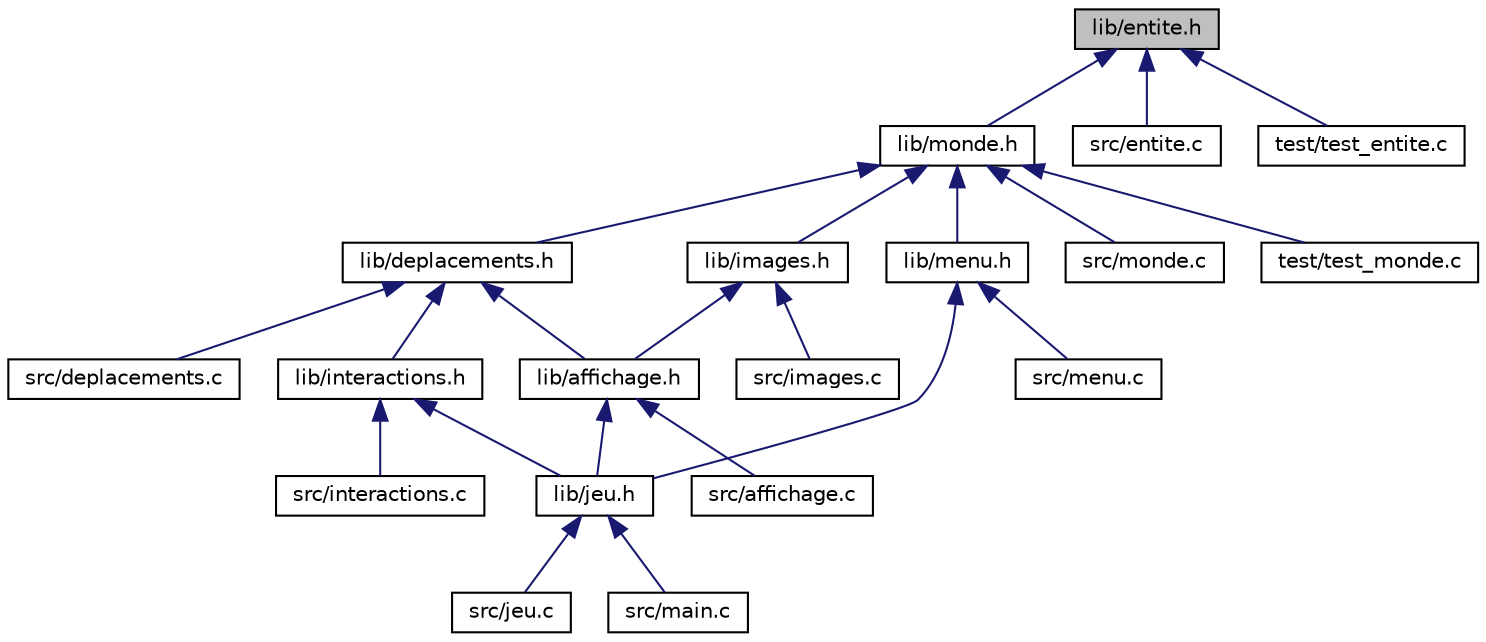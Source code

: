 digraph "lib/entite.h"
{
 // LATEX_PDF_SIZE
  edge [fontname="Helvetica",fontsize="10",labelfontname="Helvetica",labelfontsize="10"];
  node [fontname="Helvetica",fontsize="10",shape=record];
  Node1 [label="lib/entite.h",height=0.2,width=0.4,color="black", fillcolor="grey75", style="filled", fontcolor="black",tooltip="header des entités"];
  Node1 -> Node2 [dir="back",color="midnightblue",fontsize="10",style="solid",fontname="Helvetica"];
  Node2 [label="lib/monde.h",height=0.2,width=0.4,color="black", fillcolor="white", style="filled",URL="$monde_8h.html",tooltip="header du monde"];
  Node2 -> Node3 [dir="back",color="midnightblue",fontsize="10",style="solid",fontname="Helvetica"];
  Node3 [label="lib/images.h",height=0.2,width=0.4,color="black", fillcolor="white", style="filled",URL="$images_8h.html",tooltip="header des images"];
  Node3 -> Node4 [dir="back",color="midnightblue",fontsize="10",style="solid",fontname="Helvetica"];
  Node4 [label="lib/affichage.h",height=0.2,width=0.4,color="black", fillcolor="white", style="filled",URL="$affichage_8h.html",tooltip="header des affichages"];
  Node4 -> Node5 [dir="back",color="midnightblue",fontsize="10",style="solid",fontname="Helvetica"];
  Node5 [label="src/affichage.c",height=0.2,width=0.4,color="black", fillcolor="white", style="filled",URL="$affichage_8c.html",tooltip="affichage des différents états du jeu"];
  Node4 -> Node6 [dir="back",color="midnightblue",fontsize="10",style="solid",fontname="Helvetica"];
  Node6 [label="lib/jeu.h",height=0.2,width=0.4,color="black", fillcolor="white", style="filled",URL="$jeu_8h.html",tooltip="header du jeu"];
  Node6 -> Node7 [dir="back",color="midnightblue",fontsize="10",style="solid",fontname="Helvetica"];
  Node7 [label="src/jeu.c",height=0.2,width=0.4,color="black", fillcolor="white", style="filled",URL="$jeu_8c.html",tooltip="gestion du jeu"];
  Node6 -> Node8 [dir="back",color="midnightblue",fontsize="10",style="solid",fontname="Helvetica"];
  Node8 [label="src/main.c",height=0.2,width=0.4,color="black", fillcolor="white", style="filled",URL="$main_8c.html",tooltip="programme principal du jeu"];
  Node3 -> Node9 [dir="back",color="midnightblue",fontsize="10",style="solid",fontname="Helvetica"];
  Node9 [label="src/images.c",height=0.2,width=0.4,color="black", fillcolor="white", style="filled",URL="$images_8c.html",tooltip="gestion des images et de la police"];
  Node2 -> Node10 [dir="back",color="midnightblue",fontsize="10",style="solid",fontname="Helvetica"];
  Node10 [label="lib/deplacements.h",height=0.2,width=0.4,color="black", fillcolor="white", style="filled",URL="$deplacements_8h.html",tooltip="header des déplacements"];
  Node10 -> Node4 [dir="back",color="midnightblue",fontsize="10",style="solid",fontname="Helvetica"];
  Node10 -> Node11 [dir="back",color="midnightblue",fontsize="10",style="solid",fontname="Helvetica"];
  Node11 [label="src/deplacements.c",height=0.2,width=0.4,color="black", fillcolor="white", style="filled",URL="$deplacements_8c.html",tooltip="déplacements et collisions du joueur et des monstres"];
  Node10 -> Node12 [dir="back",color="midnightblue",fontsize="10",style="solid",fontname="Helvetica"];
  Node12 [label="lib/interactions.h",height=0.2,width=0.4,color="black", fillcolor="white", style="filled",URL="$interactions_8h.html",tooltip="header des intéractions"];
  Node12 -> Node13 [dir="back",color="midnightblue",fontsize="10",style="solid",fontname="Helvetica"];
  Node13 [label="src/interactions.c",height=0.2,width=0.4,color="black", fillcolor="white", style="filled",URL="$interactions_8c.html",tooltip="gestion des interactions du joueur avec les entités"];
  Node12 -> Node6 [dir="back",color="midnightblue",fontsize="10",style="solid",fontname="Helvetica"];
  Node2 -> Node14 [dir="back",color="midnightblue",fontsize="10",style="solid",fontname="Helvetica"];
  Node14 [label="lib/menu.h",height=0.2,width=0.4,color="black", fillcolor="white", style="filled",URL="$menu_8h.html",tooltip="header des menus"];
  Node14 -> Node6 [dir="back",color="midnightblue",fontsize="10",style="solid",fontname="Helvetica"];
  Node14 -> Node15 [dir="back",color="midnightblue",fontsize="10",style="solid",fontname="Helvetica"];
  Node15 [label="src/menu.c",height=0.2,width=0.4,color="black", fillcolor="white", style="filled",URL="$menu_8c.html",tooltip="gestion des menus"];
  Node2 -> Node16 [dir="back",color="midnightblue",fontsize="10",style="solid",fontname="Helvetica"];
  Node16 [label="src/monde.c",height=0.2,width=0.4,color="black", fillcolor="white", style="filled",URL="$monde_8c.html",tooltip="fonctions de gestion du monde"];
  Node2 -> Node17 [dir="back",color="midnightblue",fontsize="10",style="solid",fontname="Helvetica"];
  Node17 [label="test/test_monde.c",height=0.2,width=0.4,color="black", fillcolor="white", style="filled",URL="$test__monde_8c.html",tooltip="Test l'allocation et la libération de mémoire pour les structures de monde.h."];
  Node1 -> Node18 [dir="back",color="midnightblue",fontsize="10",style="solid",fontname="Helvetica"];
  Node18 [label="src/entite.c",height=0.2,width=0.4,color="black", fillcolor="white", style="filled",URL="$entite_8c.html",tooltip="primitives des entités"];
  Node1 -> Node19 [dir="back",color="midnightblue",fontsize="10",style="solid",fontname="Helvetica"];
  Node19 [label="test/test_entite.c",height=0.2,width=0.4,color="black", fillcolor="white", style="filled",URL="$test__entite_8c.html",tooltip="Test l'allocation et la libération de mémoire pour les structures d'entite.h."];
}
